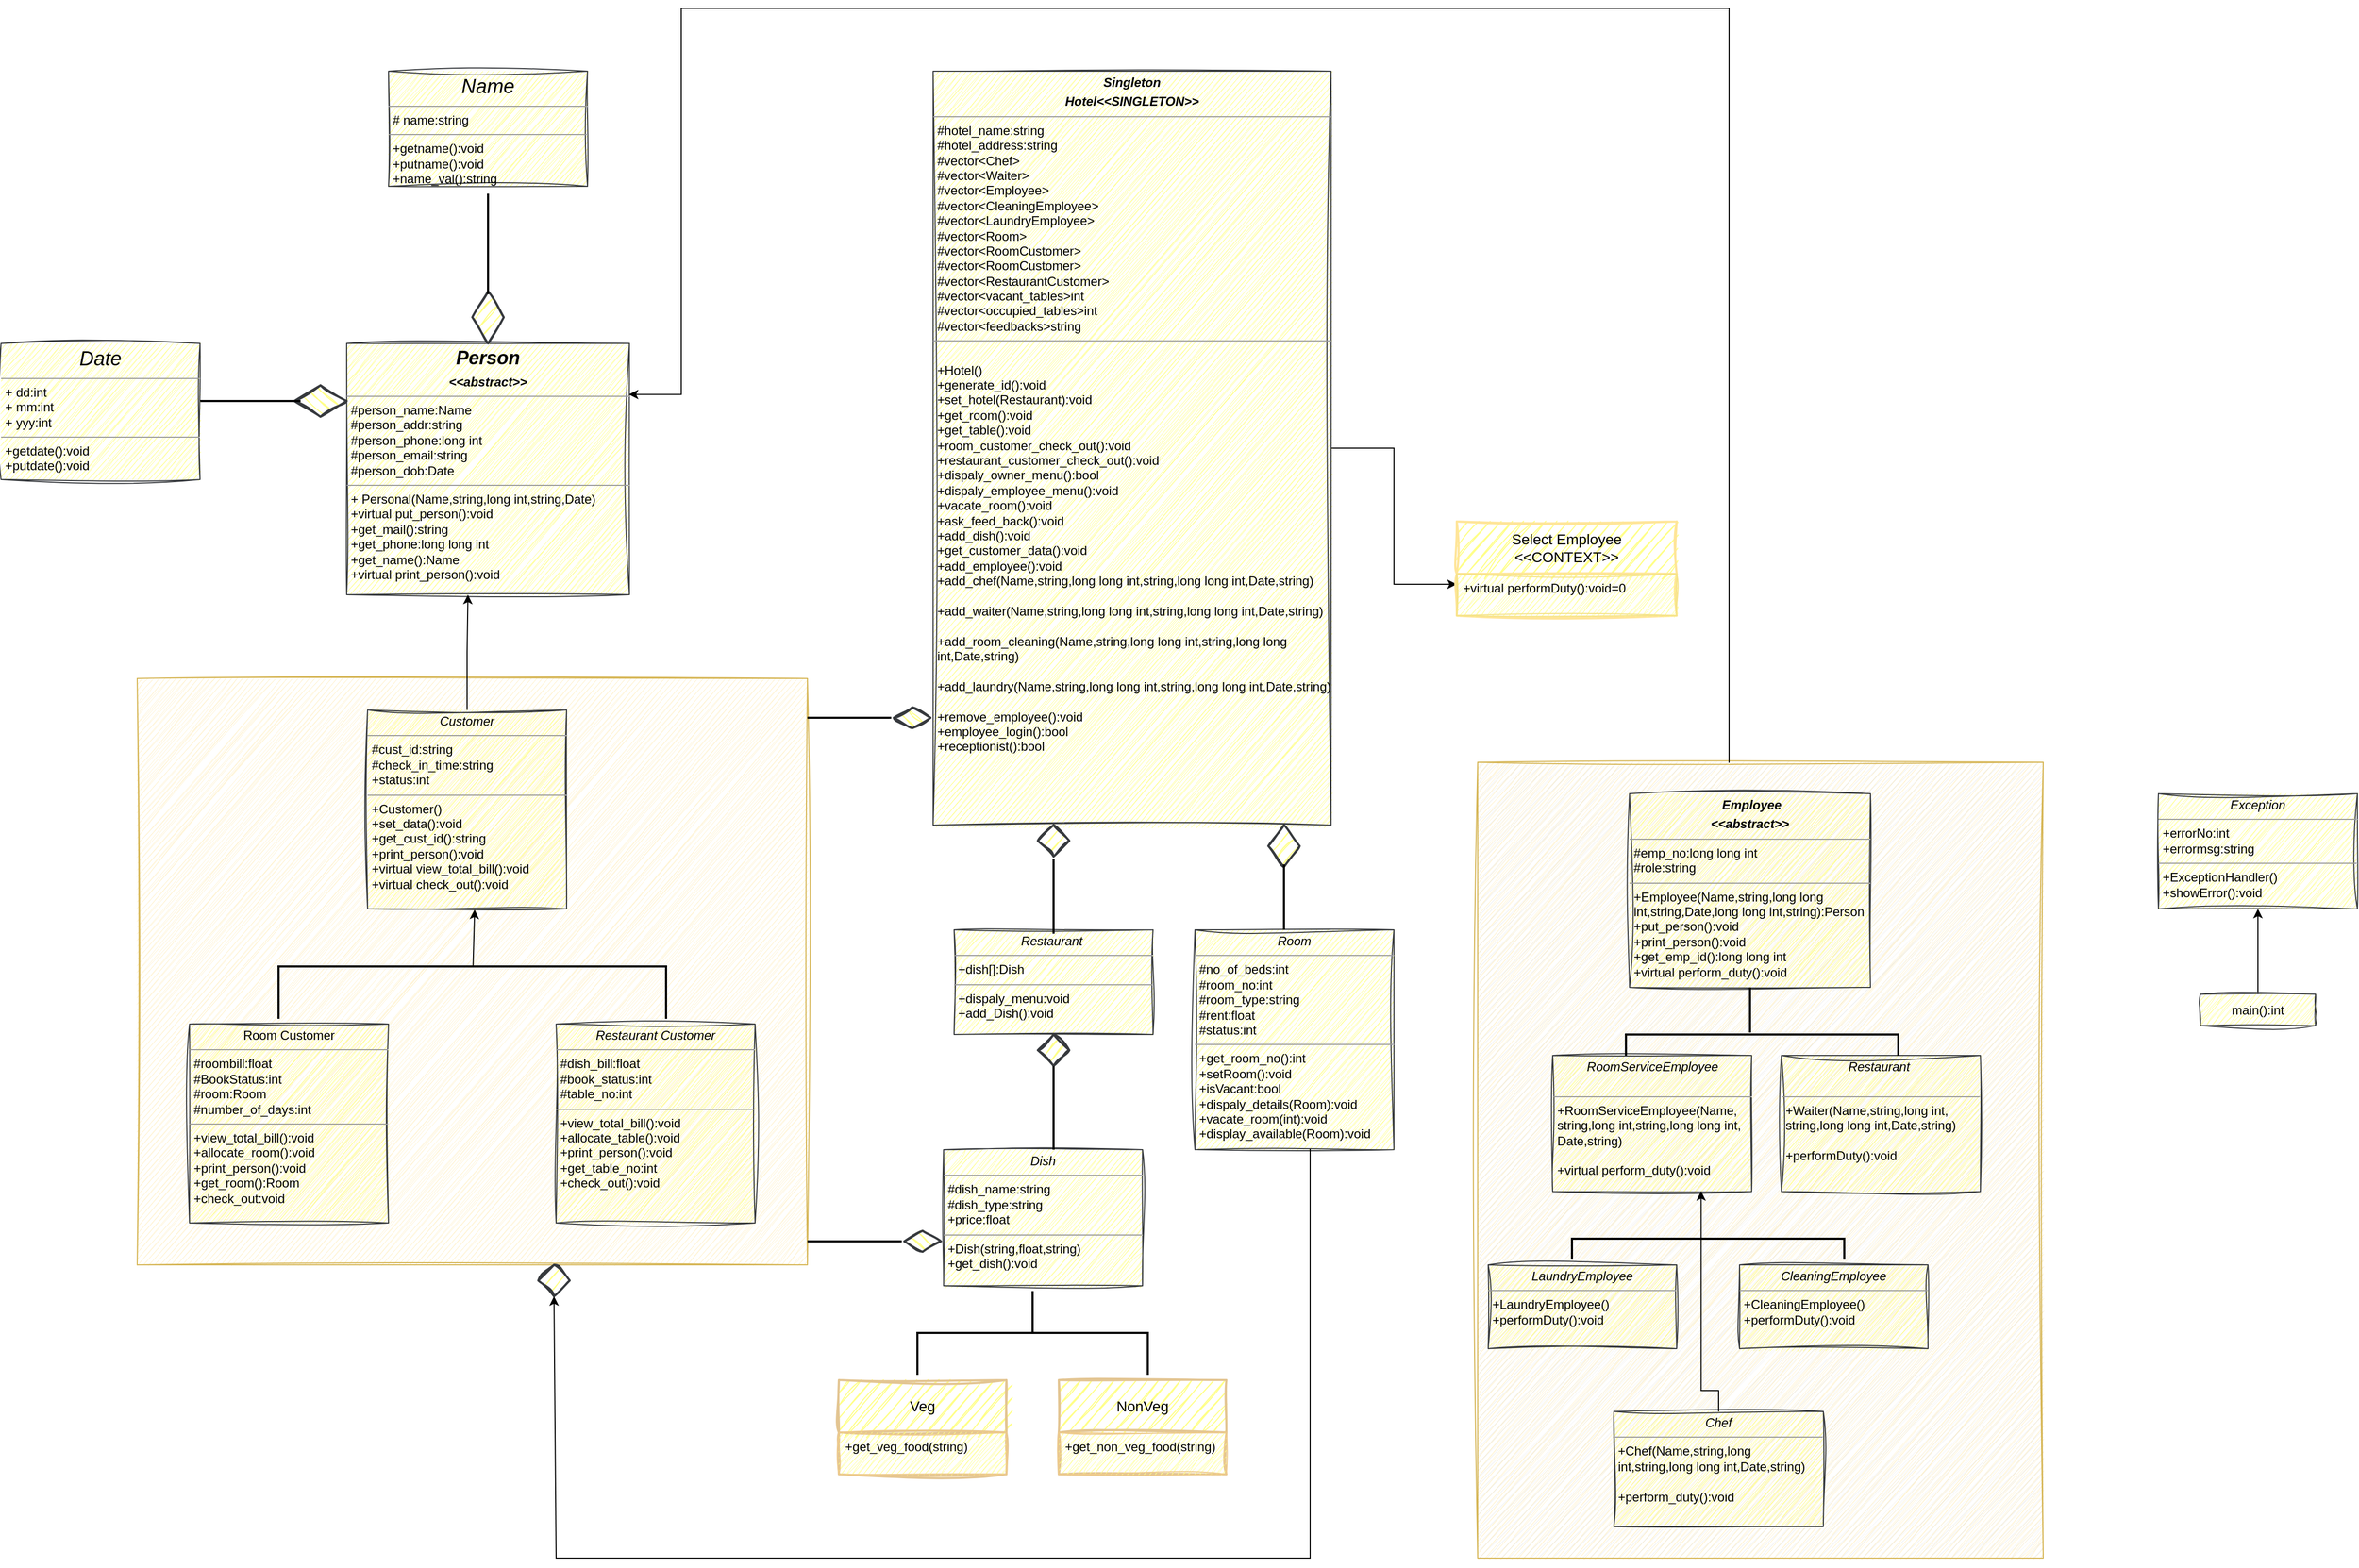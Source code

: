 <mxfile version="22.1.21" type="device">
  <diagram name="Page-1" id="C6ZQhNTkfCaxUd7AQU7k">
    <mxGraphModel dx="1877" dy="1726" grid="1" gridSize="10" guides="1" tooltips="1" connect="1" arrows="1" fold="1" page="1" pageScale="1" pageWidth="827" pageHeight="1169" math="0" shadow="0">
      <root>
        <mxCell id="0" />
        <mxCell id="1" parent="0" />
        <mxCell id="7B60XrnKalqjE5DLSbRi-5" value="&lt;p style=&quot;margin:0px;margin-top:4px;text-align:center;&quot;&gt;&lt;i&gt;&lt;b&gt;&lt;font style=&quot;font-size: 18px;&quot;&gt;Person&lt;/font&gt;&lt;/b&gt;&lt;/i&gt;&lt;/p&gt;&lt;p style=&quot;margin:0px;margin-top:4px;text-align:center;&quot;&gt;&lt;i&gt;&lt;b&gt;&amp;lt;&amp;lt;abstract&amp;gt;&amp;gt;&lt;/b&gt;&lt;/i&gt;&lt;/p&gt;&lt;hr size=&quot;1&quot;&gt;&lt;p style=&quot;margin:0px;margin-left:4px;&quot;&gt;#person_name:Name&lt;/p&gt;&lt;p style=&quot;margin:0px;margin-left:4px;&quot;&gt;#person_addr:string&lt;/p&gt;&lt;p style=&quot;margin:0px;margin-left:4px;&quot;&gt;#person_phone:long int&lt;/p&gt;&lt;p style=&quot;margin:0px;margin-left:4px;&quot;&gt;#person_email:string&lt;/p&gt;&lt;p style=&quot;margin:0px;margin-left:4px;&quot;&gt;#person_dob:Date&lt;/p&gt;&lt;hr size=&quot;1&quot;&gt;&lt;p style=&quot;margin:0px;margin-left:4px;&quot;&gt;+ Personal(Name,string,long int,string,Date)&lt;br&gt;&lt;/p&gt;&lt;p style=&quot;margin:0px;margin-left:4px;&quot;&gt;+virtual put_person():void&lt;/p&gt;&lt;p style=&quot;margin:0px;margin-left:4px;&quot;&gt;+get_mail():string&lt;/p&gt;&lt;p style=&quot;margin:0px;margin-left:4px;&quot;&gt;+get_phone:long long int&lt;/p&gt;&lt;p style=&quot;margin:0px;margin-left:4px;&quot;&gt;+get_name():Name&lt;/p&gt;&lt;p style=&quot;margin:0px;margin-left:4px;&quot;&gt;+virtual print_person():void&lt;/p&gt;&lt;p style=&quot;margin:0px;margin-left:4px;&quot;&gt;&lt;br&gt;&lt;/p&gt;" style="verticalAlign=top;align=left;overflow=fill;fontSize=12;fontFamily=Helvetica;html=1;whiteSpace=wrap;sketch=1;curveFitting=1;jiggle=2;shadow=0;fillColor=#ffff88;strokeColor=#36393d;" vertex="1" parent="1">
          <mxGeometry x="80" y="200" width="270" height="240" as="geometry" />
        </mxCell>
        <mxCell id="7B60XrnKalqjE5DLSbRi-6" value="" style="strokeWidth=2;html=1;shape=mxgraph.flowchart.decision;whiteSpace=wrap;sketch=1;curveFitting=1;jiggle=2;fillColor=#ffff88;strokeColor=#36393d;" vertex="1" parent="1">
          <mxGeometry x="200" y="150" width="30" height="50" as="geometry" />
        </mxCell>
        <mxCell id="7B60XrnKalqjE5DLSbRi-7" value="&lt;p style=&quot;margin:0px;margin-top:4px;text-align:center;&quot;&gt;&lt;i&gt;&lt;font style=&quot;font-size: 19px;&quot;&gt;Name&lt;/font&gt;&lt;/i&gt;&lt;/p&gt;&lt;hr size=&quot;1&quot;&gt;&lt;p style=&quot;margin:0px;margin-left:4px;&quot;&gt;# name:string&lt;br&gt;&lt;/p&gt;&lt;hr size=&quot;1&quot;&gt;&lt;p style=&quot;margin:0px;margin-left:4px;&quot;&gt;+getname():void&lt;br&gt;&lt;/p&gt;&lt;p style=&quot;margin:0px;margin-left:4px;&quot;&gt;+putname():void&lt;/p&gt;&lt;p style=&quot;margin:0px;margin-left:4px;&quot;&gt;+name_val():string&lt;/p&gt;" style="verticalAlign=top;align=left;overflow=fill;fontSize=12;fontFamily=Helvetica;html=1;whiteSpace=wrap;sketch=1;curveFitting=1;jiggle=2;fillColor=#ffff88;strokeColor=#36393d;" vertex="1" parent="1">
          <mxGeometry x="120" y="-60" width="190" height="110" as="geometry" />
        </mxCell>
        <mxCell id="7B60XrnKalqjE5DLSbRi-10" value="" style="line;strokeWidth=2;html=1;rotation=90;" vertex="1" parent="1">
          <mxGeometry x="167" y="100" width="96" height="10" as="geometry" />
        </mxCell>
        <mxCell id="7B60XrnKalqjE5DLSbRi-11" value="" style="strokeWidth=2;html=1;shape=mxgraph.flowchart.decision;whiteSpace=wrap;sketch=1;curveFitting=1;jiggle=2;fillColor=#ffff88;strokeColor=#36393d;rotation=90;" vertex="1" parent="1">
          <mxGeometry x="40" y="230" width="30" height="50" as="geometry" />
        </mxCell>
        <mxCell id="7B60XrnKalqjE5DLSbRi-12" value="" style="line;strokeWidth=2;html=1;rotation=-180;" vertex="1" parent="1">
          <mxGeometry x="-60" y="250" width="96" height="10" as="geometry" />
        </mxCell>
        <mxCell id="7B60XrnKalqjE5DLSbRi-13" value="&lt;p style=&quot;margin:0px;margin-top:4px;text-align:center;&quot;&gt;&lt;span style=&quot;font-size: 19px;&quot;&gt;&lt;i&gt;Date&lt;/i&gt;&lt;/span&gt;&lt;/p&gt;&lt;hr size=&quot;1&quot;&gt;&lt;p style=&quot;margin:0px;margin-left:4px;&quot;&gt;+ dd:int&lt;br&gt;&lt;/p&gt;&lt;p style=&quot;margin:0px;margin-left:4px;&quot;&gt;+ mm:int&lt;/p&gt;&lt;p style=&quot;margin:0px;margin-left:4px;&quot;&gt;+ yyy:int&lt;/p&gt;&lt;hr size=&quot;1&quot;&gt;&lt;p style=&quot;margin:0px;margin-left:4px;&quot;&gt;+getdate():void&lt;/p&gt;&lt;p style=&quot;margin:0px;margin-left:4px;&quot;&gt;+putdate():void&lt;/p&gt;" style="verticalAlign=top;align=left;overflow=fill;fontSize=12;fontFamily=Helvetica;html=1;whiteSpace=wrap;sketch=1;curveFitting=1;jiggle=2;fillColor=#ffff88;strokeColor=#36393d;" vertex="1" parent="1">
          <mxGeometry x="-250" y="200" width="190" height="130" as="geometry" />
        </mxCell>
        <mxCell id="7B60XrnKalqjE5DLSbRi-28" value="" style="verticalLabelPosition=bottom;verticalAlign=top;html=1;shape=mxgraph.basic.rect;fillColor2=none;strokeWidth=1;size=20;indent=5;sketch=1;curveFitting=1;jiggle=2;fillColor=#fff2cc;strokeColor=#d6b656;" vertex="1" parent="1">
          <mxGeometry x="-120" y="520" width="640" height="560" as="geometry" />
        </mxCell>
        <mxCell id="7B60XrnKalqjE5DLSbRi-29" value="&lt;p style=&quot;margin:0px;margin-top:4px;text-align:center;&quot;&gt;&lt;i&gt;Customer&lt;/i&gt;&lt;/p&gt;&lt;hr size=&quot;1&quot;&gt;&lt;p style=&quot;margin:0px;margin-left:4px;&quot;&gt;#cust_id:string&lt;/p&gt;&lt;p style=&quot;margin:0px;margin-left:4px;&quot;&gt;#check_in_time:string&lt;/p&gt;&lt;p style=&quot;margin:0px;margin-left:4px;&quot;&gt;+status:int&lt;/p&gt;&lt;hr size=&quot;1&quot;&gt;&lt;p style=&quot;margin:0px;margin-left:4px;&quot;&gt;+Customer()&lt;br&gt;&lt;/p&gt;&lt;p style=&quot;margin:0px;margin-left:4px;&quot;&gt;+set_data():void&lt;/p&gt;&lt;p style=&quot;margin:0px;margin-left:4px;&quot;&gt;+get_cust_id():string&lt;/p&gt;&lt;p style=&quot;margin:0px;margin-left:4px;&quot;&gt;+print_person():void&lt;/p&gt;&lt;p style=&quot;margin:0px;margin-left:4px;&quot;&gt;+virtual view_total_bill():void&lt;/p&gt;&lt;p style=&quot;margin:0px;margin-left:4px;&quot;&gt;+virtual check_out():void&lt;/p&gt;&lt;p style=&quot;margin:0px;margin-left:4px;&quot;&gt;&lt;br&gt;&lt;/p&gt;" style="verticalAlign=top;align=left;overflow=fill;fontSize=12;fontFamily=Helvetica;html=1;whiteSpace=wrap;sketch=1;curveFitting=1;jiggle=2;fillColor=#ffff88;strokeColor=#36393d;" vertex="1" parent="1">
          <mxGeometry x="100" y="550" width="190" height="190" as="geometry" />
        </mxCell>
        <mxCell id="7B60XrnKalqjE5DLSbRi-30" value="&lt;p style=&quot;margin:0px;margin-top:4px;text-align:center;&quot;&gt;Room Customer&lt;/p&gt;&lt;hr size=&quot;1&quot;&gt;&lt;p style=&quot;margin:0px;margin-left:4px;&quot;&gt;#roombill:float&lt;/p&gt;&lt;p style=&quot;margin:0px;margin-left:4px;&quot;&gt;#BookStatus:int&lt;/p&gt;&lt;p style=&quot;margin:0px;margin-left:4px;&quot;&gt;#room:Room&lt;/p&gt;&lt;p style=&quot;margin:0px;margin-left:4px;&quot;&gt;#number_of_days:int&lt;/p&gt;&lt;hr size=&quot;1&quot;&gt;&lt;p style=&quot;margin:0px;margin-left:4px;&quot;&gt;+view_total_bill():void&lt;/p&gt;&lt;p style=&quot;margin:0px;margin-left:4px;&quot;&gt;+allocate_room():void&lt;/p&gt;&lt;p style=&quot;margin:0px;margin-left:4px;&quot;&gt;+print_person():void&lt;/p&gt;&lt;p style=&quot;margin:0px;margin-left:4px;&quot;&gt;+get_room():Room&lt;/p&gt;&lt;p style=&quot;margin:0px;margin-left:4px;&quot;&gt;+check_out:void&lt;/p&gt;&lt;p style=&quot;margin:0px;margin-left:4px;&quot;&gt;&lt;br&gt;&lt;/p&gt;" style="verticalAlign=top;align=left;overflow=fill;fontSize=12;fontFamily=Helvetica;html=1;whiteSpace=wrap;sketch=1;curveFitting=1;jiggle=2;fillColor=#ffff88;strokeColor=#36393d;" vertex="1" parent="1">
          <mxGeometry x="-70" y="850" width="190" height="190" as="geometry" />
        </mxCell>
        <mxCell id="7B60XrnKalqjE5DLSbRi-31" value="&lt;p style=&quot;margin:0px;margin-top:4px;text-align:center;&quot;&gt;&lt;i&gt;Restaurant Customer&lt;/i&gt;&lt;/p&gt;&lt;hr size=&quot;1&quot;&gt;&lt;p style=&quot;margin:0px;margin-left:4px;&quot;&gt;#dish_bill:float&lt;/p&gt;&lt;p style=&quot;margin:0px;margin-left:4px;&quot;&gt;#book_status:int&lt;/p&gt;&lt;p style=&quot;margin:0px;margin-left:4px;&quot;&gt;#table_no:int&lt;/p&gt;&lt;hr size=&quot;1&quot;&gt;&lt;p style=&quot;margin:0px;margin-left:4px;&quot;&gt;+view_total_bill():void&lt;/p&gt;&lt;p style=&quot;margin:0px;margin-left:4px;&quot;&gt;+allocate_table():void&lt;/p&gt;&lt;p style=&quot;margin:0px;margin-left:4px;&quot;&gt;+print_person():void&lt;/p&gt;&lt;p style=&quot;margin:0px;margin-left:4px;&quot;&gt;+get_table_no:int&lt;/p&gt;&lt;p style=&quot;margin:0px;margin-left:4px;&quot;&gt;+check_out():void&lt;/p&gt;&lt;p style=&quot;margin:0px;margin-left:4px;&quot;&gt;&lt;br&gt;&lt;/p&gt;" style="verticalAlign=top;align=left;overflow=fill;fontSize=12;fontFamily=Helvetica;html=1;whiteSpace=wrap;sketch=1;curveFitting=1;jiggle=2;fillColor=#ffff88;strokeColor=#36393d;" vertex="1" parent="1">
          <mxGeometry x="280" y="850" width="190" height="190" as="geometry" />
        </mxCell>
        <mxCell id="7B60XrnKalqjE5DLSbRi-39" style="rounded=0;orthogonalLoop=1;jettySize=auto;html=1;entryX=0.538;entryY=1.004;entryDx=0;entryDy=0;entryPerimeter=0;" edge="1" parent="1" source="7B60XrnKalqjE5DLSbRi-32" target="7B60XrnKalqjE5DLSbRi-29">
          <mxGeometry relative="1" as="geometry">
            <mxPoint x="210" y="740" as="targetPoint" />
          </mxGeometry>
        </mxCell>
        <mxCell id="7B60XrnKalqjE5DLSbRi-32" value="" style="strokeWidth=2;html=1;shape=mxgraph.flowchart.annotation_1;align=left;pointerEvents=1;rotation=90;" vertex="1" parent="1">
          <mxGeometry x="175" y="635" width="50" height="370" as="geometry" />
        </mxCell>
        <mxCell id="7B60XrnKalqjE5DLSbRi-40" style="edgeStyle=orthogonalEdgeStyle;rounded=0;orthogonalLoop=1;jettySize=auto;html=1;entryX=0.429;entryY=1;entryDx=0;entryDy=0;entryPerimeter=0;" edge="1" parent="1" source="7B60XrnKalqjE5DLSbRi-29" target="7B60XrnKalqjE5DLSbRi-5">
          <mxGeometry relative="1" as="geometry" />
        </mxCell>
        <mxCell id="7B60XrnKalqjE5DLSbRi-71" style="edgeStyle=orthogonalEdgeStyle;rounded=0;orthogonalLoop=1;jettySize=auto;html=1;entryX=0;entryY=0.25;entryDx=0;entryDy=0;" edge="1" parent="1" source="7B60XrnKalqjE5DLSbRi-41" target="7B60XrnKalqjE5DLSbRi-70">
          <mxGeometry relative="1" as="geometry" />
        </mxCell>
        <mxCell id="7B60XrnKalqjE5DLSbRi-41" value="&lt;p style=&quot;margin:0px;margin-top:4px;text-align:center;&quot;&gt;&lt;i&gt;&lt;b&gt;Singleton&lt;/b&gt;&lt;/i&gt;&lt;/p&gt;&lt;p style=&quot;margin:0px;margin-top:4px;text-align:center;&quot;&gt;&lt;i&gt;&lt;b&gt;Hotel&amp;lt;&amp;lt;SINGLETON&amp;gt;&amp;gt;&lt;/b&gt;&lt;/i&gt;&lt;/p&gt;&lt;hr size=&quot;1&quot;&gt;&lt;p style=&quot;margin:0px;margin-left:4px;&quot;&gt;#hotel_name:string&lt;/p&gt;&lt;p style=&quot;margin:0px;margin-left:4px;&quot;&gt;#hotel_address:string&lt;/p&gt;&lt;p style=&quot;margin:0px;margin-left:4px;&quot;&gt;#vector&amp;lt;Chef&amp;gt;&lt;/p&gt;&lt;p style=&quot;margin:0px;margin-left:4px;&quot;&gt;#vector&amp;lt;Waiter&amp;gt;&lt;/p&gt;&lt;p style=&quot;margin:0px;margin-left:4px;&quot;&gt;#vector&amp;lt;Employee&amp;gt;&lt;/p&gt;&lt;p style=&quot;margin:0px;margin-left:4px;&quot;&gt;#vector&amp;lt;CleaningEmployee&amp;gt;&lt;/p&gt;&lt;p style=&quot;margin:0px;margin-left:4px;&quot;&gt;#vector&amp;lt;LaundryEmployee&amp;gt;&lt;/p&gt;&lt;p style=&quot;margin:0px;margin-left:4px;&quot;&gt;#vector&amp;lt;Room&amp;gt;&lt;/p&gt;&lt;p style=&quot;margin:0px;margin-left:4px;&quot;&gt;#vector&amp;lt;RoomCustomer&amp;gt;&lt;/p&gt;&lt;p style=&quot;margin:0px;margin-left:4px;&quot;&gt;#vector&amp;lt;RoomCustomer&amp;gt;&lt;/p&gt;&lt;p style=&quot;margin:0px;margin-left:4px;&quot;&gt;#vector&amp;lt;RestaurantCustomer&amp;gt;&lt;/p&gt;&lt;p style=&quot;margin:0px;margin-left:4px;&quot;&gt;#vector&amp;lt;vacant_tables&amp;gt;int&lt;/p&gt;&lt;p style=&quot;margin:0px;margin-left:4px;&quot;&gt;#vector&amp;lt;occupied_tables&amp;gt;int&lt;/p&gt;&lt;p style=&quot;margin:0px;margin-left:4px;&quot;&gt;#vector&amp;lt;feedbacks&amp;gt;string&lt;/p&gt;&lt;hr size=&quot;1&quot;&gt;&lt;p style=&quot;margin:0px;margin-left:4px;&quot;&gt;&lt;br&gt;&lt;/p&gt;&lt;p style=&quot;margin:0px;margin-left:4px;&quot;&gt;+Hotel()&lt;/p&gt;&lt;p style=&quot;margin:0px;margin-left:4px;&quot;&gt;+generate_id():void&lt;/p&gt;&lt;p style=&quot;margin:0px;margin-left:4px;&quot;&gt;+set_hotel(Restaurant):void&lt;/p&gt;&lt;p style=&quot;margin:0px;margin-left:4px;&quot;&gt;+get_room():void&lt;/p&gt;&lt;p style=&quot;margin:0px;margin-left:4px;&quot;&gt;+get_table():void&lt;/p&gt;&lt;p style=&quot;margin:0px;margin-left:4px;&quot;&gt;+room_customer_check_out():void&lt;/p&gt;&lt;p style=&quot;margin:0px;margin-left:4px;&quot;&gt;+restaurant_customer_check_out():void&lt;/p&gt;&lt;p style=&quot;margin:0px;margin-left:4px;&quot;&gt;+dispaly_owner_menu():bool&lt;/p&gt;&lt;p style=&quot;margin:0px;margin-left:4px;&quot;&gt;+dispaly_employee_menu():void&lt;/p&gt;&lt;p style=&quot;margin:0px;margin-left:4px;&quot;&gt;+vacate_room():void&lt;/p&gt;&lt;p style=&quot;margin:0px;margin-left:4px;&quot;&gt;+ask_feed_back():void&lt;/p&gt;&lt;p style=&quot;margin:0px;margin-left:4px;&quot;&gt;+add_dish():void&lt;/p&gt;&lt;p style=&quot;margin:0px;margin-left:4px;&quot;&gt;+get_customer_data():void&lt;/p&gt;&lt;p style=&quot;margin:0px;margin-left:4px;&quot;&gt;+add_employee():void&lt;/p&gt;&lt;p style=&quot;margin:0px;margin-left:4px;&quot;&gt;+add_chef(Name,string,long long int,string,long long int,Date,string)&lt;/p&gt;&lt;p style=&quot;margin:0px;margin-left:4px;&quot;&gt;&lt;br&gt;&lt;/p&gt;&lt;p style=&quot;margin:0px;margin-left:4px;&quot;&gt;+add_waiter(Name,string,long long int,string,long long int,Date,string)&lt;/p&gt;&lt;p style=&quot;margin:0px;margin-left:4px;&quot;&gt;&lt;br&gt;&lt;/p&gt;&lt;p style=&quot;margin:0px;margin-left:4px;&quot;&gt;+add_room_cleaning(Name,string,long long int,string,long long int,Date,string)&lt;/p&gt;&lt;p style=&quot;margin:0px;margin-left:4px;&quot;&gt;&lt;br&gt;&lt;/p&gt;&lt;p style=&quot;margin:0px;margin-left:4px;&quot;&gt;+add_laundry(Name,string,long long int,string,long long int,Date,string)&lt;/p&gt;&lt;p style=&quot;margin:0px;margin-left:4px;&quot;&gt;&lt;br&gt;&lt;/p&gt;&lt;p style=&quot;margin:0px;margin-left:4px;&quot;&gt;+remove_employee():void&lt;/p&gt;&lt;p style=&quot;margin:0px;margin-left:4px;&quot;&gt;+employee_login():bool&lt;/p&gt;&lt;p style=&quot;margin:0px;margin-left:4px;&quot;&gt;+receptionist():bool&lt;/p&gt;&lt;p style=&quot;margin:0px;margin-left:4px;&quot;&gt;&lt;br&gt;&lt;/p&gt;&lt;p style=&quot;margin:0px;margin-left:4px;&quot;&gt;&lt;br&gt;&lt;/p&gt;&lt;p style=&quot;margin:0px;margin-left:4px;&quot;&gt;&lt;br&gt;&lt;/p&gt;&lt;p style=&quot;margin:0px;margin-left:4px;&quot;&gt;&lt;b&gt;&lt;br&gt;&lt;/b&gt;&lt;/p&gt;" style="verticalAlign=top;align=left;overflow=fill;fontSize=12;fontFamily=Helvetica;html=1;whiteSpace=wrap;sketch=1;curveFitting=1;jiggle=2;fillColor=#ffff88;strokeColor=#36393d;" vertex="1" parent="1">
          <mxGeometry x="640" y="-60" width="380" height="720" as="geometry" />
        </mxCell>
        <mxCell id="7B60XrnKalqjE5DLSbRi-42" value="" style="strokeWidth=2;html=1;shape=mxgraph.flowchart.decision;whiteSpace=wrap;sketch=1;curveFitting=1;jiggle=2;fillColor=#ffff88;strokeColor=#36393d;rotation=90;" vertex="1" parent="1">
          <mxGeometry x="610" y="540" width="20" height="35" as="geometry" />
        </mxCell>
        <mxCell id="7B60XrnKalqjE5DLSbRi-43" value="" style="line;strokeWidth=2;html=1;rotation=-180;" vertex="1" parent="1">
          <mxGeometry x="520" y="552.5" width="80" height="10" as="geometry" />
        </mxCell>
        <mxCell id="7B60XrnKalqjE5DLSbRi-44" value="&lt;p style=&quot;margin:0px;margin-top:4px;text-align:center;&quot;&gt;&lt;i&gt;Restaurant&amp;nbsp;&lt;/i&gt;&lt;/p&gt;&lt;hr size=&quot;1&quot;&gt;&lt;p style=&quot;margin:0px;margin-left:4px;&quot;&gt;+dish[]:Dish&lt;/p&gt;&lt;hr size=&quot;1&quot;&gt;&lt;p style=&quot;margin:0px;margin-left:4px;&quot;&gt;+dispaly_menu:void&lt;/p&gt;&lt;p style=&quot;margin:0px;margin-left:4px;&quot;&gt;+add_Dish():void&lt;/p&gt;&lt;p style=&quot;margin:0px;margin-left:4px;&quot;&gt;&lt;br&gt;&lt;/p&gt;" style="verticalAlign=top;align=left;overflow=fill;fontSize=12;fontFamily=Helvetica;html=1;whiteSpace=wrap;sketch=1;curveFitting=1;jiggle=2;fillColor=#ffff88;strokeColor=#36393d;" vertex="1" parent="1">
          <mxGeometry x="660" y="760" width="190" height="100" as="geometry" />
        </mxCell>
        <mxCell id="7B60XrnKalqjE5DLSbRi-45" value="&lt;p style=&quot;margin:0px;margin-top:4px;text-align:center;&quot;&gt;&lt;i&gt;Room&lt;/i&gt;&lt;/p&gt;&lt;hr size=&quot;1&quot;&gt;&lt;p style=&quot;margin:0px;margin-left:4px;&quot;&gt;#no_of_beds:int&lt;/p&gt;&lt;p style=&quot;margin:0px;margin-left:4px;&quot;&gt;#room_no:int&lt;/p&gt;&lt;p style=&quot;margin:0px;margin-left:4px;&quot;&gt;#room_type:string&lt;/p&gt;&lt;p style=&quot;margin:0px;margin-left:4px;&quot;&gt;#rent:float&lt;/p&gt;&lt;p style=&quot;margin:0px;margin-left:4px;&quot;&gt;#status:int&lt;/p&gt;&lt;hr size=&quot;1&quot;&gt;&lt;p style=&quot;margin:0px;margin-left:4px;&quot;&gt;+get_room_no():int&lt;/p&gt;&lt;p style=&quot;margin:0px;margin-left:4px;&quot;&gt;+setRoom():void&lt;/p&gt;&lt;p style=&quot;margin:0px;margin-left:4px;&quot;&gt;+isVacant:bool&lt;/p&gt;&lt;p style=&quot;margin:0px;margin-left:4px;&quot;&gt;+dispaly_details(Room):void&lt;/p&gt;&lt;p style=&quot;margin:0px;margin-left:4px;&quot;&gt;+vacate_room(int):void&lt;/p&gt;&lt;p style=&quot;margin:0px;margin-left:4px;&quot;&gt;+display_available(Room):void&lt;/p&gt;&lt;p style=&quot;margin:0px;margin-left:4px;&quot;&gt;&lt;br&gt;&lt;/p&gt;&lt;p style=&quot;margin:0px;margin-left:4px;&quot;&gt;&lt;br&gt;&lt;/p&gt;" style="verticalAlign=top;align=left;overflow=fill;fontSize=12;fontFamily=Helvetica;html=1;whiteSpace=wrap;sketch=1;curveFitting=1;jiggle=2;fillColor=#ffff88;strokeColor=#36393d;" vertex="1" parent="1">
          <mxGeometry x="890" y="760" width="190" height="210" as="geometry" />
        </mxCell>
        <mxCell id="7B60XrnKalqjE5DLSbRi-46" value="&lt;p style=&quot;margin:0px;margin-top:4px;text-align:center;&quot;&gt;&lt;i&gt;Dish&lt;/i&gt;&lt;/p&gt;&lt;hr size=&quot;1&quot;&gt;&lt;p style=&quot;margin:0px;margin-left:4px;&quot;&gt;#dish_name:string&lt;/p&gt;&lt;p style=&quot;margin:0px;margin-left:4px;&quot;&gt;#dish_type:string&lt;/p&gt;&lt;p style=&quot;margin:0px;margin-left:4px;&quot;&gt;+price:float&lt;/p&gt;&lt;hr size=&quot;1&quot;&gt;&lt;p style=&quot;margin:0px;margin-left:4px;&quot;&gt;+Dish(string,float,string)&lt;/p&gt;&lt;p style=&quot;margin:0px;margin-left:4px;&quot;&gt;+get_dish():void&lt;/p&gt;&lt;p style=&quot;margin:0px;margin-left:4px;&quot;&gt;&lt;br&gt;&lt;/p&gt;" style="verticalAlign=top;align=left;overflow=fill;fontSize=12;fontFamily=Helvetica;html=1;whiteSpace=wrap;sketch=1;curveFitting=1;jiggle=2;fillColor=#ffff88;strokeColor=#36393d;" vertex="1" parent="1">
          <mxGeometry x="650" y="970" width="190" height="130" as="geometry" />
        </mxCell>
        <mxCell id="7B60XrnKalqjE5DLSbRi-47" value="" style="strokeWidth=2;html=1;shape=mxgraph.flowchart.decision;whiteSpace=wrap;fillColor=#ffff88;strokeColor=#36393d;rotation=90;sketch=1;curveFitting=1;jiggle=2;" vertex="1" parent="1">
          <mxGeometry x="620" y="1040" width="20" height="35" as="geometry" />
        </mxCell>
        <mxCell id="7B60XrnKalqjE5DLSbRi-48" value="" style="line;strokeWidth=2;html=1;rotation=-180;" vertex="1" parent="1">
          <mxGeometry x="520" y="1052.5" width="90" height="10" as="geometry" />
        </mxCell>
        <mxCell id="7B60XrnKalqjE5DLSbRi-49" value="" style="strokeWidth=2;html=1;shape=mxgraph.flowchart.decision;whiteSpace=wrap;sketch=1;curveFitting=1;jiggle=2;fillColor=#ffff88;strokeColor=#36393d;" vertex="1" parent="1">
          <mxGeometry x="740" y="860" width="30" height="30" as="geometry" />
        </mxCell>
        <mxCell id="7B60XrnKalqjE5DLSbRi-50" value="" style="strokeWidth=2;html=1;shape=mxgraph.flowchart.decision;whiteSpace=wrap;sketch=1;curveFitting=1;jiggle=2;fillColor=#ffff88;strokeColor=#36393d;" vertex="1" parent="1">
          <mxGeometry x="960" y="660" width="30" height="40" as="geometry" />
        </mxCell>
        <mxCell id="7B60XrnKalqjE5DLSbRi-51" value="" style="line;strokeWidth=2;html=1;rotation=-90;" vertex="1" parent="1">
          <mxGeometry x="715" y="925" width="80" height="10" as="geometry" />
        </mxCell>
        <mxCell id="7B60XrnKalqjE5DLSbRi-53" value="" style="line;strokeWidth=2;html=1;rotation=-90;" vertex="1" parent="1">
          <mxGeometry x="943.75" y="723.75" width="62.5" height="10" as="geometry" />
        </mxCell>
        <mxCell id="7B60XrnKalqjE5DLSbRi-54" value="" style="strokeWidth=2;html=1;shape=mxgraph.flowchart.decision;whiteSpace=wrap;sketch=1;curveFitting=1;jiggle=2;fillColor=#ffff88;strokeColor=#36393d;" vertex="1" parent="1">
          <mxGeometry x="740" y="660" width="30" height="30" as="geometry" />
        </mxCell>
        <mxCell id="7B60XrnKalqjE5DLSbRi-61" value="" style="line;strokeWidth=2;html=1;rotation=-90;" vertex="1" parent="1">
          <mxGeometry x="719.38" y="723.13" width="71.25" height="10" as="geometry" />
        </mxCell>
        <mxCell id="7B60XrnKalqjE5DLSbRi-62" value="Veg" style="swimlane;childLayout=stackLayout;horizontal=1;startSize=50;horizontalStack=0;rounded=0;fontSize=14;fontStyle=0;strokeWidth=2;resizeParent=0;resizeLast=1;shadow=0;dashed=0;align=center;arcSize=4;whiteSpace=wrap;html=1;sketch=1;curveFitting=1;jiggle=2;fillColor=#ffff88;strokeColor=#e3c592;" vertex="1" parent="1">
          <mxGeometry x="550" y="1190" width="160" height="90" as="geometry" />
        </mxCell>
        <mxCell id="7B60XrnKalqjE5DLSbRi-63" value="+get_veg_food(string)" style="align=left;strokeColor=#eeca8c;fillColor=#ffff88;spacingLeft=4;fontSize=12;verticalAlign=top;resizable=0;rotatable=0;part=1;html=1;sketch=1;curveFitting=1;jiggle=2;" vertex="1" parent="7B60XrnKalqjE5DLSbRi-62">
          <mxGeometry y="50" width="160" height="40" as="geometry" />
        </mxCell>
        <mxCell id="7B60XrnKalqjE5DLSbRi-64" value="NonVeg" style="swimlane;childLayout=stackLayout;horizontal=1;startSize=50;horizontalStack=0;rounded=0;fontSize=14;fontStyle=0;strokeWidth=2;resizeParent=0;resizeLast=1;shadow=0;dashed=0;align=center;arcSize=4;whiteSpace=wrap;html=1;sketch=1;curveFitting=1;jiggle=2;fillColor=#ffff88;strokeColor=#e3c592;" vertex="1" parent="1">
          <mxGeometry x="760" y="1190" width="160" height="90" as="geometry" />
        </mxCell>
        <mxCell id="7B60XrnKalqjE5DLSbRi-65" value="+get_non_veg_food(string)" style="align=left;strokeColor=#eeca8c;fillColor=#ffff88;spacingLeft=4;fontSize=12;verticalAlign=top;resizable=0;rotatable=0;part=1;html=1;sketch=1;curveFitting=1;jiggle=2;" vertex="1" parent="7B60XrnKalqjE5DLSbRi-64">
          <mxGeometry y="50" width="160" height="40" as="geometry" />
        </mxCell>
        <mxCell id="7B60XrnKalqjE5DLSbRi-66" value="" style="strokeWidth=2;html=1;shape=mxgraph.flowchart.annotation_1;align=left;pointerEvents=1;rotation=90;" vertex="1" parent="1">
          <mxGeometry x="715" y="1055" width="40" height="220" as="geometry" />
        </mxCell>
        <mxCell id="7B60XrnKalqjE5DLSbRi-68" value="" style="line;strokeWidth=2;html=1;rotation=-90;" vertex="1" parent="1">
          <mxGeometry x="715.0" y="1120" width="40" height="10" as="geometry" />
        </mxCell>
        <mxCell id="7B60XrnKalqjE5DLSbRi-69" value="Select Employee&lt;br&gt;&amp;lt;&amp;lt;CONTEXT&amp;gt;&amp;gt;" style="swimlane;childLayout=stackLayout;horizontal=1;startSize=50;horizontalStack=0;rounded=0;fontSize=14;fontStyle=0;strokeWidth=2;resizeParent=0;resizeLast=1;shadow=0;dashed=0;align=center;arcSize=4;whiteSpace=wrap;html=1;sketch=1;curveFitting=1;jiggle=2;fillColor=#ffff88;strokeColor=#FFE599;" vertex="1" parent="1">
          <mxGeometry x="1140" y="370" width="210" height="90" as="geometry" />
        </mxCell>
        <mxCell id="7B60XrnKalqjE5DLSbRi-70" value="+virtual performDuty():void=0" style="align=left;strokeColor=#f5e38a;fillColor=#ffff88;spacingLeft=4;fontSize=12;verticalAlign=top;resizable=0;rotatable=0;part=1;html=1;sketch=1;curveFitting=1;jiggle=2;" vertex="1" parent="7B60XrnKalqjE5DLSbRi-69">
          <mxGeometry y="50" width="210" height="40" as="geometry" />
        </mxCell>
        <mxCell id="7B60XrnKalqjE5DLSbRi-72" value="" style="verticalLabelPosition=bottom;verticalAlign=top;html=1;shape=mxgraph.basic.patternFillRect;fillStyle=diag;step=5;fillStrokeWidth=0.2;fillStrokeColor=#dddddd;sketch=1;curveFitting=1;jiggle=2;fillColor=#fff2cc;strokeColor=#d6b656;" vertex="1" parent="1">
          <mxGeometry x="1160" y="600" width="540" height="760" as="geometry" />
        </mxCell>
        <mxCell id="7B60XrnKalqjE5DLSbRi-73" value="&lt;p style=&quot;margin:0px;margin-top:4px;text-align:center;&quot;&gt;&lt;i&gt;&amp;nbsp;&lt;b&gt;Employee&lt;/b&gt;&lt;/i&gt;&lt;/p&gt;&lt;p style=&quot;margin:0px;margin-top:4px;text-align:center;&quot;&gt;&lt;i&gt;&lt;b&gt;&amp;lt;&amp;lt;abstract&amp;gt;&amp;gt;&lt;/b&gt;&lt;/i&gt;&lt;/p&gt;&lt;hr size=&quot;1&quot;&gt;&lt;p style=&quot;margin:0px;margin-left:4px;&quot;&gt;#emp_no:long long int&lt;/p&gt;&lt;p style=&quot;margin:0px;margin-left:4px;&quot;&gt;#role:string&lt;/p&gt;&lt;hr size=&quot;1&quot;&gt;&lt;p style=&quot;margin:0px;margin-left:4px;&quot;&gt;+Employee(Name,string,long long int,string,Date,long long int,string):Person&lt;br&gt;&lt;/p&gt;&lt;p style=&quot;margin:0px;margin-left:4px;&quot;&gt;+put_person():void&lt;/p&gt;&lt;p style=&quot;margin:0px;margin-left:4px;&quot;&gt;+print_person():void&lt;/p&gt;&lt;p style=&quot;margin:0px;margin-left:4px;&quot;&gt;+get_emp_id():long long int&lt;/p&gt;&lt;p style=&quot;margin:0px;margin-left:4px;&quot;&gt;+virtual perform_duty():void&lt;/p&gt;&lt;p style=&quot;margin:0px;margin-left:4px;&quot;&gt;&lt;br&gt;&lt;/p&gt;" style="verticalAlign=top;align=left;overflow=fill;fontSize=12;fontFamily=Helvetica;html=1;whiteSpace=wrap;sketch=1;curveFitting=1;jiggle=2;fillColor=#ffff88;strokeColor=#36393d;" vertex="1" parent="1">
          <mxGeometry x="1305" y="630" width="230" height="185" as="geometry" />
        </mxCell>
        <mxCell id="7B60XrnKalqjE5DLSbRi-74" value="&lt;p style=&quot;margin:0px;margin-top:4px;text-align:center;&quot;&gt;&lt;i style=&quot;background-color: initial;&quot;&gt;RoomServiceEmployee&lt;/i&gt;&lt;br&gt;&lt;/p&gt;&lt;p style=&quot;margin:0px;margin-left:4px;&quot;&gt;&lt;br&gt;&lt;/p&gt;&lt;hr size=&quot;1&quot;&gt;&lt;p style=&quot;margin:0px;margin-left:4px;&quot;&gt;+RoomServiceEmployee(Name,&lt;/p&gt;&lt;p style=&quot;margin:0px;margin-left:4px;&quot;&gt;string,long int,string,long long int,&lt;/p&gt;&lt;p style=&quot;margin:0px;margin-left:4px;&quot;&gt;Date,string)&lt;/p&gt;&lt;p style=&quot;margin:0px;margin-left:4px;&quot;&gt;&lt;br&gt;&lt;/p&gt;&lt;p style=&quot;margin:0px;margin-left:4px;&quot;&gt;+virtual perform_duty():void&lt;/p&gt;" style="verticalAlign=top;align=left;overflow=fill;fontSize=12;fontFamily=Helvetica;html=1;whiteSpace=wrap;sketch=1;curveFitting=1;jiggle=2;fillColor=#ffff88;strokeColor=#36393d;" vertex="1" parent="1">
          <mxGeometry x="1231.56" y="880" width="190" height="130" as="geometry" />
        </mxCell>
        <mxCell id="7B60XrnKalqjE5DLSbRi-75" value="&lt;p style=&quot;margin:0px;margin-top:4px;text-align:center;&quot;&gt;&lt;i&gt;Restaurant&amp;nbsp;&lt;/i&gt;&lt;/p&gt;&lt;p style=&quot;margin:0px;margin-left:4px;&quot;&gt;&lt;br&gt;&lt;/p&gt;&lt;hr size=&quot;1&quot;&gt;&lt;p style=&quot;margin:0px;margin-left:4px;&quot;&gt;+Waiter(Name,string,long int,&lt;/p&gt;&lt;p style=&quot;margin:0px;margin-left:4px;&quot;&gt;string,long long int,Date,string)&lt;/p&gt;&lt;p style=&quot;margin:0px;margin-left:4px;&quot;&gt;&lt;br&gt;&lt;/p&gt;&lt;p style=&quot;margin:0px;margin-left:4px;&quot;&gt;+performDuty():void&lt;/p&gt;&lt;p style=&quot;margin:0px;margin-left:4px;&quot;&gt;&lt;br&gt;&lt;/p&gt;&lt;p style=&quot;margin:0px;margin-left:4px;&quot;&gt;&lt;br&gt;&lt;/p&gt;&lt;p style=&quot;margin:0px;margin-left:4px;&quot;&gt;&lt;br&gt;&lt;/p&gt;" style="verticalAlign=top;align=left;overflow=fill;fontSize=12;fontFamily=Helvetica;html=1;whiteSpace=wrap;sketch=1;curveFitting=1;jiggle=2;fillColor=#ffff88;strokeColor=#36393d;" vertex="1" parent="1">
          <mxGeometry x="1450" y="880" width="190" height="130" as="geometry" />
        </mxCell>
        <mxCell id="7B60XrnKalqjE5DLSbRi-76" value="" style="strokeWidth=2;html=1;shape=mxgraph.flowchart.annotation_1;align=left;pointerEvents=1;rotation=90;" vertex="1" parent="1">
          <mxGeometry x="1421.56" y="740" width="20" height="260" as="geometry" />
        </mxCell>
        <mxCell id="7B60XrnKalqjE5DLSbRi-77" value="" style="line;strokeWidth=2;html=1;rotation=-90;" vertex="1" parent="1">
          <mxGeometry x="1398.43" y="831.56" width="43.13" height="10" as="geometry" />
        </mxCell>
        <mxCell id="7B60XrnKalqjE5DLSbRi-78" value="&lt;p style=&quot;margin:0px;margin-top:4px;text-align:center;&quot;&gt;&lt;i&gt;LaundryEmployee&lt;/i&gt;&lt;/p&gt;&lt;hr size=&quot;1&quot;&gt;&lt;p style=&quot;margin:0px;margin-left:4px;&quot;&gt;+LaundryEmployee()&lt;/p&gt;&lt;p style=&quot;margin:0px;margin-left:4px;&quot;&gt;+performDuty():void&lt;/p&gt;&lt;p style=&quot;margin:0px;margin-left:4px;&quot;&gt;&lt;br&gt;&lt;/p&gt;" style="verticalAlign=top;align=left;overflow=fill;fontSize=12;fontFamily=Helvetica;html=1;whiteSpace=wrap;sketch=1;curveFitting=1;jiggle=2;fillColor=#ffff88;strokeColor=#36393d;" vertex="1" parent="1">
          <mxGeometry x="1170" y="1080" width="180" height="80" as="geometry" />
        </mxCell>
        <mxCell id="7B60XrnKalqjE5DLSbRi-80" value="&lt;p style=&quot;margin:0px;margin-top:4px;text-align:center;&quot;&gt;&lt;i&gt;CleaningEmployee&lt;/i&gt;&lt;/p&gt;&lt;hr size=&quot;1&quot;&gt;&lt;p style=&quot;margin:0px;margin-left:4px;&quot;&gt;+CleaningEmployee()&lt;/p&gt;&lt;p style=&quot;margin:0px;margin-left:4px;&quot;&gt;+performDuty():void&lt;/p&gt;&lt;p style=&quot;margin:0px;margin-left:4px;&quot;&gt;&lt;br&gt;&lt;/p&gt;" style="verticalAlign=top;align=left;overflow=fill;fontSize=12;fontFamily=Helvetica;html=1;whiteSpace=wrap;sketch=1;curveFitting=1;jiggle=2;fillColor=#ffff88;strokeColor=#36393d;" vertex="1" parent="1">
          <mxGeometry x="1410" y="1080" width="180" height="80" as="geometry" />
        </mxCell>
        <mxCell id="7B60XrnKalqjE5DLSbRi-81" value="&lt;p style=&quot;margin:0px;margin-top:4px;text-align:center;&quot;&gt;&lt;i&gt;Chef&lt;/i&gt;&lt;/p&gt;&lt;hr size=&quot;1&quot;&gt;&lt;p style=&quot;margin:0px;margin-left:4px;&quot;&gt;+Chef(Name,string,long int,string,long long int,Date,string)&lt;/p&gt;&lt;p style=&quot;margin:0px;margin-left:4px;&quot;&gt;&lt;br&gt;&lt;/p&gt;&lt;p style=&quot;margin:0px;margin-left:4px;&quot;&gt;+perform_duty():void&lt;/p&gt;&lt;p style=&quot;margin:0px;margin-left:4px;&quot;&gt;&lt;br&gt;&lt;/p&gt;" style="verticalAlign=top;align=left;overflow=fill;fontSize=12;fontFamily=Helvetica;html=1;whiteSpace=wrap;sketch=1;curveFitting=1;jiggle=2;fillColor=#ffff88;strokeColor=#36393d;" vertex="1" parent="1">
          <mxGeometry x="1290" y="1220" width="200" height="110" as="geometry" />
        </mxCell>
        <mxCell id="7B60XrnKalqjE5DLSbRi-82" value="" style="strokeWidth=2;html=1;shape=mxgraph.flowchart.annotation_1;align=left;pointerEvents=1;rotation=90;" vertex="1" parent="1">
          <mxGeometry x="1370" y="935" width="20" height="260" as="geometry" />
        </mxCell>
        <mxCell id="7B60XrnKalqjE5DLSbRi-86" style="edgeStyle=orthogonalEdgeStyle;rounded=0;orthogonalLoop=1;jettySize=auto;html=1;entryX=0.395;entryY=0.539;entryDx=0;entryDy=0;entryPerimeter=0;" edge="1" parent="1" source="7B60XrnKalqjE5DLSbRi-81" target="7B60XrnKalqjE5DLSbRi-72">
          <mxGeometry relative="1" as="geometry" />
        </mxCell>
        <mxCell id="7B60XrnKalqjE5DLSbRi-89" value="&lt;p style=&quot;margin:0px;margin-top:4px;text-align:center;&quot;&gt;&lt;i&gt;Exception&lt;/i&gt;&lt;/p&gt;&lt;hr size=&quot;1&quot;&gt;&lt;p style=&quot;margin:0px;margin-left:4px;&quot;&gt;+errorNo:int&lt;/p&gt;&lt;p style=&quot;margin:0px;margin-left:4px;&quot;&gt;+errormsg:string&lt;/p&gt;&lt;hr size=&quot;1&quot;&gt;&lt;p style=&quot;margin:0px;margin-left:4px;&quot;&gt;+ExceptionHandler()&lt;/p&gt;&lt;p style=&quot;margin:0px;margin-left:4px;&quot;&gt;+showError():void&lt;/p&gt;&lt;p style=&quot;margin:0px;margin-left:4px;&quot;&gt;&lt;br&gt;&lt;/p&gt;" style="verticalAlign=top;align=left;overflow=fill;fontSize=12;fontFamily=Helvetica;html=1;whiteSpace=wrap;sketch=1;curveFitting=1;jiggle=2;fillColor=#ffff88;strokeColor=#36393d;" vertex="1" parent="1">
          <mxGeometry x="1810" y="630" width="190" height="110" as="geometry" />
        </mxCell>
        <mxCell id="7B60XrnKalqjE5DLSbRi-91" style="edgeStyle=orthogonalEdgeStyle;rounded=0;orthogonalLoop=1;jettySize=auto;html=1;entryX=0.5;entryY=1;entryDx=0;entryDy=0;" edge="1" parent="1" source="7B60XrnKalqjE5DLSbRi-90" target="7B60XrnKalqjE5DLSbRi-89">
          <mxGeometry relative="1" as="geometry" />
        </mxCell>
        <mxCell id="7B60XrnKalqjE5DLSbRi-90" value="main():int" style="html=1;whiteSpace=wrap;sketch=1;curveFitting=1;jiggle=2;fillColor=#ffff88;strokeColor=#36393d;" vertex="1" parent="1">
          <mxGeometry x="1850" y="821.56" width="110" height="30" as="geometry" />
        </mxCell>
        <mxCell id="7B60XrnKalqjE5DLSbRi-93" value="" style="shape=partialRectangle;whiteSpace=wrap;html=1;top=0;left=0;fillColor=none;" vertex="1" parent="1">
          <mxGeometry x="280" y="970" width="720" height="390" as="geometry" />
        </mxCell>
        <mxCell id="7B60XrnKalqjE5DLSbRi-94" value="" style="strokeWidth=2;html=1;shape=mxgraph.flowchart.decision;whiteSpace=wrap;sketch=1;curveFitting=1;jiggle=2;fillColor=#ffff88;strokeColor=#36393d;" vertex="1" parent="1">
          <mxGeometry x="263" y="1080" width="30" height="30" as="geometry" />
        </mxCell>
        <mxCell id="7B60XrnKalqjE5DLSbRi-98" style="rounded=0;orthogonalLoop=1;jettySize=auto;html=1;exitX=0;exitY=1;exitDx=0;exitDy=0;entryX=0.5;entryY=1;entryDx=0;entryDy=0;entryPerimeter=0;" edge="1" parent="1" source="7B60XrnKalqjE5DLSbRi-93" target="7B60XrnKalqjE5DLSbRi-94">
          <mxGeometry relative="1" as="geometry" />
        </mxCell>
        <mxCell id="7B60XrnKalqjE5DLSbRi-99" value="" style="shape=partialRectangle;whiteSpace=wrap;html=1;bottom=0;right=0;fillColor=none;rotation=90;" vertex="1" parent="1">
          <mxGeometry x="565" y="-235" width="720" height="950" as="geometry" />
        </mxCell>
        <mxCell id="7B60XrnKalqjE5DLSbRi-103" style="edgeStyle=elbowEdgeStyle;rounded=0;orthogonalLoop=1;jettySize=auto;html=1;exitX=0;exitY=1;exitDx=0;exitDy=0;entryX=0.998;entryY=0.203;entryDx=0;entryDy=0;entryPerimeter=0;" edge="1" parent="1" source="7B60XrnKalqjE5DLSbRi-99" target="7B60XrnKalqjE5DLSbRi-5">
          <mxGeometry relative="1" as="geometry" />
        </mxCell>
      </root>
    </mxGraphModel>
  </diagram>
</mxfile>
